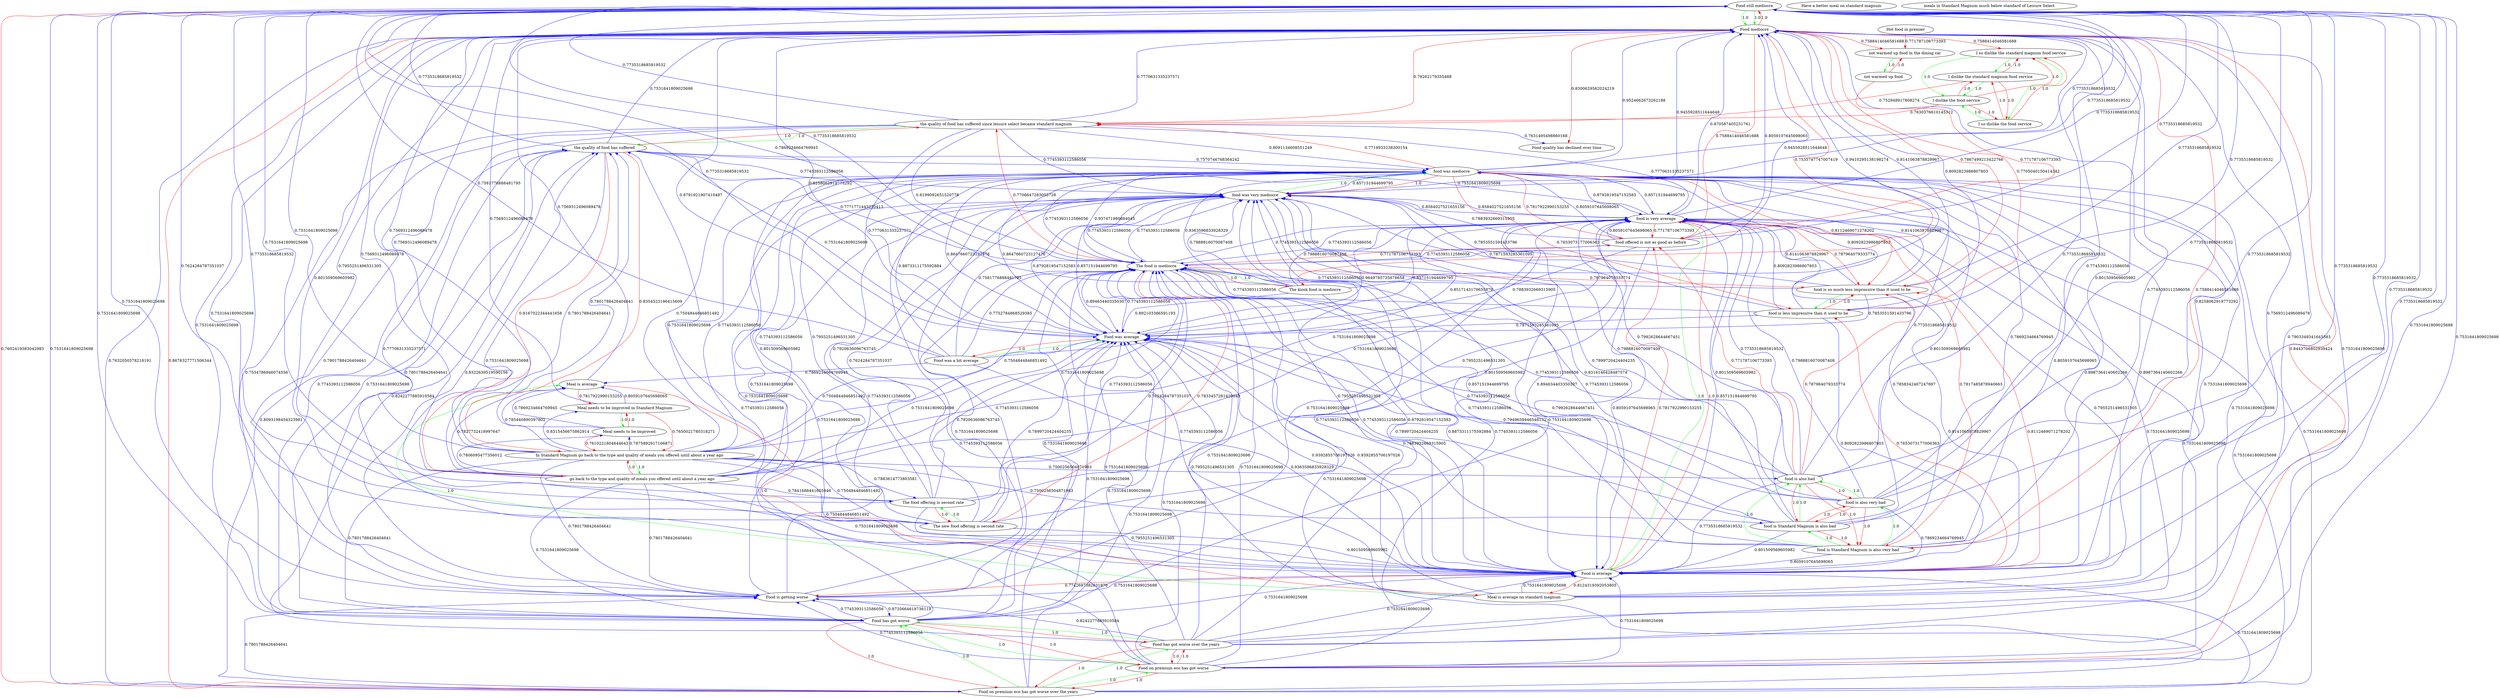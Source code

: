 digraph rawGraph {
"Food still mediocre";"Food mediocre";"Food quality has declined over time";"Food is average";"Food is getting worse";"Food on premium eco has got worse over the years";"Food on premium eco has got worse";"Food has got worse";"Food has got worse over the years";"Food was a bit average";"Food was average";"Have a better meal on standard magnum";"Hot food in premier";"I so dislike the standard magnum food service";"I dislike the standard magnum food service";"I dislike the food service";"I so dislike the food service";"In Standard Magnum go back to the type and quality of meals you offered until about a year ago";"go back to the type and quality of meals you offered until about a year ago";"Meal is average on standard magnum";"Meal is average";"Meal needs to be improved in Standard Magnum";"Meal needs to be improved";"The kiosk food is mediocre";"The food is mediocre";"The new food offering is second rate";"The food offering is second rate";"food is Standard Magnum is also very bad";"food is Standard Magnum is also bad";"food is also bad";"food is also very bad";"food is so much less impressive than it used to be";"food is less impressive than it used to be";"food is very average";"food offered is not as good as before";"food was very mediocre";"food was mediocre";"meals in Standard Magnum much below standard of Leisure Select";"not warmed up food in the dining car";"not warmed up food";"the quality of food has suffered since leisure select became standard magnum";"the quality of food has suffered";"Food still mediocre" -> "Food mediocre" [label=1.0] [color=green]
"Food still mediocre" -> "Food mediocre" [label=1.0] [color=green]
"Food mediocre" -> "Food still mediocre" [label=1.0] [color=red]
"Food mediocre" -> "Food quality has declined over time" [label=0.8300629562024219] [color=red]
"Food is average" -> "Food mediocre" [label=0.8258062919773292] [color=blue]
"Food is average" -> "Food is getting worse" [label=0.7742697382631976] [color=red]
"Food on premium eco has got worse over the years" -> "Food on premium eco has got worse" [label=1.0] [color=green]
"Food on premium eco has got worse" -> "Food has got worse" [label=1.0] [color=green]
"Food on premium eco has got worse over the years" -> "Food has got worse over the years" [label=1.0] [color=green]
"Food has got worse over the years" -> "Food has got worse" [label=1.0] [color=green]
"Food on premium eco has got worse over the years" -> "Food has got worse" [label=1.0] [color=green]
"Food on premium eco has got worse" -> "Food on premium eco has got worse over the years" [label=1.0] [color=red]
"Food on premium eco has got worse" -> "Food has got worse over the years" [label=1.0] [color=red]
"Food has got worse" -> "Food on premium eco has got worse over the years" [label=1.0] [color=red]
"Food has got worse" -> "Food on premium eco has got worse" [label=1.0] [color=red]
"Food has got worse" -> "Food has got worse over the years" [label=1.0] [color=red]
"Food has got worse over the years" -> "Food on premium eco has got worse over the years" [label=1.0] [color=red]
"Food has got worse over the years" -> "Food on premium eco has got worse" [label=1.0] [color=red]
"Food still mediocre" -> "Food on premium eco has got worse over the years" [label=0.7602419383042983] [color=red]
"Food mediocre" -> "Food on premium eco has got worse over the years" [label=0.8676327771506344] [color=red]
"Food mediocre" -> "Food on premium eco has got worse" [label=0.8443706802939424] [color=red]
"Food is getting worse" -> "Food has got worse" [label=0.8735664618736119] [color=blue]
"Food on premium eco has got worse over the years" -> "Food mediocre" [label=0.7632050578218191] [color=blue]
"Food has got worse" -> "Food is getting worse" [label=0.7745393112586056] [color=blue]
"Food has got worse over the years" -> "Food mediocre" [label=0.7903349341643383] [color=blue]
"Food has got worse over the years" -> "Food is getting worse" [label=0.8242277885910584] [color=blue]
"Food was a bit average" -> "Food was average" [label=1.0] [color=green]
"Food was average" -> "Food was a bit average" [label=1.0] [color=red]
"Food is average" -> "Food was average" [label=0.9392855706197026] [color=blue]
"Food was a bit average" -> "Food mediocre" [label=0.8791921907410487] [color=blue]
"Food was a bit average" -> "Food is average" [label=0.9363596833928329] [color=blue]
"Food was average" -> "Food mediocre" [label=0.8258062919773292] [color=blue]
"Food was average" -> "Food is average" [label=0.9392855706197026] [color=blue]
"I so dislike the standard magnum food service" -> "I dislike the standard magnum food service" [label=1.0] [color=green]
"I dislike the standard magnum food service" -> "I dislike the food service" [label=1.0] [color=green]
"I so dislike the standard magnum food service" -> "I so dislike the food service" [label=1.0] [color=green]
"I so dislike the food service" -> "I dislike the food service" [label=1.0] [color=green]
"I so dislike the standard magnum food service" -> "I dislike the food service" [label=1.0] [color=green]
"I dislike the standard magnum food service" -> "I so dislike the standard magnum food service" [label=1.0] [color=red]
"I dislike the standard magnum food service" -> "I so dislike the food service" [label=1.0] [color=red]
"I dislike the food service" -> "I so dislike the standard magnum food service" [label=1.0] [color=red]
"I dislike the food service" -> "I dislike the standard magnum food service" [label=1.0] [color=red]
"I dislike the food service" -> "I so dislike the food service" [label=1.0] [color=red]
"I so dislike the food service" -> "I so dislike the standard magnum food service" [label=1.0] [color=red]
"I so dislike the food service" -> "I dislike the standard magnum food service" [label=1.0] [color=red]
"Food mediocre" -> "I so dislike the standard magnum food service" [label=0.7588414046581688] [color=red]
"In Standard Magnum go back to the type and quality of meals you offered until about a year ago" -> "go back to the type and quality of meals you offered until about a year ago" [label=1.0] [color=green]
"go back to the type and quality of meals you offered until about a year ago" -> "In Standard Magnum go back to the type and quality of meals you offered until about a year ago" [label=1.0] [color=red]
"In Standard Magnum go back to the type and quality of meals you offered until about a year ago" -> "Food is getting worse" [label=0.7801788426404641] [color=blue]
"go back to the type and quality of meals you offered until about a year ago" -> "Food is getting worse" [label=0.7801788426404641] [color=blue]
"Meal is average on standard magnum" -> "Meal is average" [label=1.0] [color=green]
"Meal is average" -> "Meal is average on standard magnum" [label=1.0] [color=red]
"Food is average" -> "Meal is average on standard magnum" [label=0.8124319392053805] [color=red]
"Food was a bit average" -> "Meal is average" [label=0.7869234664769945] [color=blue]
"In Standard Magnum go back to the type and quality of meals you offered until about a year ago" -> "Meal is average" [label=0.785440890397802] [color=blue]
"go back to the type and quality of meals you offered until about a year ago" -> "Meal is average" [label=0.7827732418997647] [color=blue]
"Meal is average on standard magnum" -> "Food mediocre" [label=0.7569312496089478] [color=blue]
"Meal is average on standard magnum" -> "Food was average" [label=0.7955251496531305] [color=blue]
"Meal is average" -> "Food mediocre" [label=0.7569312496089478] [color=blue]
"Meal needs to be improved in Standard Magnum" -> "Meal needs to be improved" [label=1.0] [color=green]
"Meal needs to be improved" -> "Meal needs to be improved in Standard Magnum" [label=1.0] [color=red]
"In Standard Magnum go back to the type and quality of meals you offered until about a year ago" -> "Meal needs to be improved in Standard Magnum" [label=0.8315456675862914] [color=blue]
"In Standard Magnum go back to the type and quality of meals you offered until about a year ago" -> "Meal needs to be improved" [label=0.7875892917166871] [color=blue]
"go back to the type and quality of meals you offered until about a year ago" -> "Meal needs to be improved" [label=0.7806095477356012] [color=blue]
"Meal is average" -> "Meal needs to be improved in Standard Magnum" [label=0.7817922990153255] [color=red]
"Meal needs to be improved in Standard Magnum" -> "In Standard Magnum go back to the type and quality of meals you offered until about a year ago" [label=0.7650021780318271] [color=red]
"Meal needs to be improved in Standard Magnum" -> "Meal is average" [label=0.8059107645698065] [color=blue]
"Meal needs to be improved" -> "In Standard Magnum go back to the type and quality of meals you offered until about a year ago" [label=0.7610221804644643] [color=red]
"Meal needs to be improved" -> "Meal is average" [label=0.7869234664769945] [color=blue]
"The kiosk food is mediocre" -> "The food is mediocre" [label=1.0] [color=green]
"The food is mediocre" -> "The kiosk food is mediocre" [label=1.0] [color=red]
"Food mediocre" -> "The kiosk food is mediocre" [label=0.7535747747007419] [color=red]
"Food was a bit average" -> "The food is mediocre" [label=0.7752784868529385] [color=blue]
"The kiosk food is mediocre" -> "Food still mediocre" [label=0.7869234664769945] [color=blue]
"The kiosk food is mediocre" -> "Food mediocre" [label=0.9410295138198274] [color=blue]
"The kiosk food is mediocre" -> "Food is average" [label=0.8873311175592884] [color=blue]
"The kiosk food is mediocre" -> "Food was average" [label=0.892103386591193] [color=blue]
"The food is mediocre" -> "Food still mediocre" [label=0.7735318685819532] [color=blue]
"The food is mediocre" -> "Food mediocre" [label=0.9455928511644648] [color=blue]
"The food is mediocre" -> "Food is average" [label=0.8792819547152583] [color=blue]
"The food is mediocre" -> "Food was average" [label=0.894634403350307] [color=blue]
"The new food offering is second rate" -> "The food offering is second rate" [label=1.0] [color=green]
"The food offering is second rate" -> "The new food offering is second rate" [label=1.0] [color=red]
"In Standard Magnum go back to the type and quality of meals you offered until about a year ago" -> "The new food offering is second rate" [label=0.7504844846851492] [color=blue]
"In Standard Magnum go back to the type and quality of meals you offered until about a year ago" -> "The food offering is second rate" [label=0.7883614773803581] [color=blue]
"go back to the type and quality of meals you offered until about a year ago" -> "The food offering is second rate" [label=0.7841688441655946] [color=blue]
"The food is mediocre" -> "The new food offering is second rate" [label=0.7833457281420049] [color=red]
"The new food offering is second rate" -> "Food is average" [label=0.801509569605982] [color=blue]
"The new food offering is second rate" -> "Food was average" [label=0.7899720424404235] [color=blue]
"The new food offering is second rate" -> "The food is mediocre" [label=0.7624284787351037] [color=blue]
"The food offering is second rate" -> "Food is average" [label=0.7955251496531305] [color=blue]
"The food offering is second rate" -> "Food was average" [label=0.7920636096763745] [color=blue]
"food is Standard Magnum is also very bad" -> "food is Standard Magnum is also bad" [label=1.0] [color=green]
"food is Standard Magnum is also bad" -> "food is also bad" [label=1.0] [color=green]
"food is Standard Magnum is also very bad" -> "food is also very bad" [label=1.0] [color=green]
"food is also very bad" -> "food is also bad" [label=1.0] [color=green]
"food is Standard Magnum is also very bad" -> "food is also bad" [label=1.0] [color=green]
"food is Standard Magnum is also bad" -> "food is Standard Magnum is also very bad" [label=1.0] [color=red]
"food is Standard Magnum is also bad" -> "food is also very bad" [label=1.0] [color=red]
"food is also bad" -> "food is Standard Magnum is also very bad" [label=1.0] [color=red]
"food is also bad" -> "food is Standard Magnum is also bad" [label=1.0] [color=red]
"food is also bad" -> "food is also very bad" [label=1.0] [color=red]
"food is also very bad" -> "food is Standard Magnum is also very bad" [label=1.0] [color=red]
"food is also very bad" -> "food is Standard Magnum is also bad" [label=1.0] [color=red]
"Food mediocre" -> "food is Standard Magnum is also very bad" [label=0.7588414046581688] [color=red]
"In Standard Magnum go back to the type and quality of meals you offered until about a year ago" -> "food is Standard Magnum is also bad" [label=0.7500256504871983] [color=blue]
"food is Standard Magnum is also very bad" -> "Food is average" [label=0.8059107645698065] [color=blue]
"food is Standard Magnum is also very bad" -> "Food was average" [label=0.7883932669315905] [color=blue]
"food is Standard Magnum is also bad" -> "Food is average" [label=0.801509569605982] [color=blue]
"food is Standard Magnum is also bad" -> "Food was average" [label=0.7899720424404235] [color=blue]
"food is also bad" -> "Food is average" [label=0.7735318685819532] [color=blue]
"food is also bad" -> "Food was average" [label=0.7992628644667451] [color=blue]
"food is also very bad" -> "Food is average" [label=0.7869234664769945] [color=blue]
"food is also very bad" -> "Food was average" [label=0.7949659446548132] [color=blue]
"food is so much less impressive than it used to be" -> "food is less impressive than it used to be" [label=1.0] [color=green]
"food is less impressive than it used to be" -> "food is so much less impressive than it used to be" [label=1.0] [color=red]
"Food mediocre" -> "food is so much less impressive than it used to be" [label=0.7867499213422766] [color=red]
"Food mediocre" -> "food is less impressive than it used to be" [label=0.7705040150414242] [color=red]
"Food is average" -> "food is so much less impressive than it used to be" [label=0.8112469071278202] [color=red]
"Food is average" -> "food is less impressive than it used to be" [label=0.7653073177006363] [color=red]
"The food is mediocre" -> "food is so much less impressive than it used to be" [label=0.787964079333774] [color=red]
"food is also bad" -> "food is so much less impressive than it used to be" [label=0.787964079333774] [color=red]
"food is so much less impressive than it used to be" -> "Food is average" [label=0.8141063878829967] [color=blue]
"food is so much less impressive than it used to be" -> "Food was average" [label=0.7853551591433796] [color=blue]
"food is less impressive than it used to be" -> "Food is average" [label=0.8092823986807803] [color=blue]
"food is less impressive than it used to be" -> "Food was average" [label=0.7871593285361095] [color=blue]
"food is very average" -> "Food is average" [label=1.0] [color=green]
"Food is average" -> "food is very average" [label=1.0] [color=red]
"Food was a bit average" -> "food is very average" [label=0.8517143179655879] [color=blue]
"Food was average" -> "food is very average" [label=0.857151944699795] [color=blue]
"food is Standard Magnum is also very bad" -> "food is very average" [label=0.7858342467247897] [color=blue]
"food is very average" -> "Food mediocre" [label=0.870587405231761] [color=blue]
"food is very average" -> "Food was average" [label=0.9649785735678658] [color=blue]
"food is very average" -> "food is Standard Magnum is also very bad" [label=0.7817485878940663] [color=red]
"food is very average" -> "food is so much less impressive than it used to be" [label=0.787964079333774] [color=red]
"Food mediocre" -> "food offered is not as good as before" [label=0.7588414046581688] [color=red]
"Food is average" -> "food offered is not as good as before" [label=0.7817922990153255] [color=red]
"The food is mediocre" -> "food offered is not as good as before" [label=0.771787106773393] [color=red]
"food is also bad" -> "food offered is not as good as before" [label=0.771787106773393] [color=red]
"food is very average" -> "food offered is not as good as before" [label=0.771787106773393] [color=red]
"food offered is not as good as before" -> "Food is average" [label=0.8059107645698065] [color=blue]
"food offered is not as good as before" -> "Food was average" [label=0.7883932669315905] [color=blue]
"food was very mediocre" -> "food was mediocre" [label=1.0] [color=green]
"food was mediocre" -> "food was very mediocre" [label=1.0] [color=red]
"Food is average" -> "food was mediocre" [label=0.8987364140602266] [color=blue]
"Food was a bit average" -> "food was very mediocre" [label=0.7581776888481795] [color=blue]
"Food was a bit average" -> "food was mediocre" [label=0.8873311175592884] [color=blue]
"Food was average" -> "food was mediocre" [label=0.8647660723127476] [color=blue]
"Meal is average on standard magnum" -> "food was mediocre" [label=0.7531641809025698] [color=blue]
"The kiosk food is mediocre" -> "food was very mediocre" [label=0.7988816070087408] [color=blue]
"The kiosk food is mediocre" -> "food was mediocre" [label=0.9363596833928329] [color=blue]
"The food is mediocre" -> "food was very mediocre" [label=0.7745393112586056] [color=blue]
"The food is mediocre" -> "food was mediocre" [label=0.937471980884045] [color=blue]
"The new food offering is second rate" -> "food was mediocre" [label=0.801509569605982] [color=blue]
"The food offering is second rate" -> "food was mediocre" [label=0.7955251496531305] [color=blue]
"food is Standard Magnum is also very bad" -> "food was very mediocre" [label=0.8316146428487574] [color=blue]
"food is Standard Magnum is also very bad" -> "food was mediocre" [label=0.8059107645698065] [color=blue]
"food is Standard Magnum is also bad" -> "food was mediocre" [label=0.801509569605982] [color=blue]
"food is also bad" -> "food was mediocre" [label=0.7735318685819532] [color=blue]
"food is also very bad" -> "food was very mediocre" [label=0.7988816070087408] [color=blue]
"food is also very bad" -> "food was mediocre" [label=0.7869234664769945] [color=blue]
"food is so much less impressive than it used to be" -> "food was mediocre" [label=0.8141063878829967] [color=blue]
"food is less impressive than it used to be" -> "food was mediocre" [label=0.8092823986807803] [color=blue]
"food is very average" -> "food was very mediocre" [label=0.8584027521655156] [color=blue]
"food is very average" -> "food was mediocre" [label=0.8792819547152583] [color=blue]
"food offered is not as good as before" -> "food was mediocre" [label=0.8059107645698065] [color=blue]
"food was very mediocre" -> "Food still mediocre" [label=0.7735318685819532] [color=blue]
"food was very mediocre" -> "Food mediocre" [label=0.9455928511644648] [color=blue]
"food was very mediocre" -> "Food is average" [label=0.894634403350307] [color=blue]
"food was very mediocre" -> "Food was average" [label=0.8792819547152583] [color=blue]
"food was very mediocre" -> "The food is mediocre" [label=0.7745393112586056] [color=blue]
"food was very mediocre" -> "food is very average" [label=0.8584027521655156] [color=blue]
"food was mediocre" -> "Food mediocre" [label=0.9524662673262188] [color=blue]
"food was mediocre" -> "Food is average" [label=0.8987364140602266] [color=blue]
"food was mediocre" -> "Food was average" [label=0.8647660723127476] [color=blue]
"food was mediocre" -> "food is so much less impressive than it used to be" [label=0.8112469071278202] [color=red]
"food was mediocre" -> "food is less impressive than it used to be" [label=0.7653073177006363] [color=red]
"food was mediocre" -> "food offered is not as good as before" [label=0.7817922990153255] [color=red]
"not warmed up food in the dining car" -> "not warmed up food" [label=1.0] [color=green]
"not warmed up food" -> "not warmed up food in the dining car" [label=1.0] [color=red]
"Food mediocre" -> "not warmed up food in the dining car" [label=0.7588414046581688] [color=red]
"Hot food in premier" -> "not warmed up food in the dining car" [label=0.771787106773393] [color=red]
"not warmed up food" -> "food offered is not as good as before" [label=0.771787106773393] [color=red]
"the quality of food has suffered since leisure select became standard magnum" -> "the quality of food has suffered" [label=1.0] [color=green]
"the quality of food has suffered" -> "the quality of food has suffered since leisure select became standard magnum" [label=1.0] [color=red]
"Food mediocre" -> "the quality of food has suffered since leisure select became standard magnum" [label=0.79262179355488] [color=red]
"Food is getting worse" -> "the quality of food has suffered" [label=0.8322639519590156] [color=blue]
"Food on premium eco has got worse over the years" -> "the quality of food has suffered" [label=0.8093198454323981] [color=blue]
"I dislike the standard magnum food service" -> "the quality of food has suffered since leisure select became standard magnum" [label=0.752948917808274] [color=red]
"I dislike the food service" -> "the quality of food has suffered since leisure select became standard magnum" [label=0.7630376610145312] [color=red]
"The food is mediocre" -> "the quality of food has suffered since leisure select became standard magnum" [label=0.7706647283055728] [color=red]
"food was mediocre" -> "the quality of food has suffered since leisure select became standard magnum" [label=0.7719933238300154] [color=red]
"the quality of food has suffered since leisure select became standard magnum" -> "Food quality has declined over time" [label=0.7631495498860168] [color=blue]
"the quality of food has suffered since leisure select became standard magnum" -> "Food is average" [label=0.7770631335237571] [color=blue]
"the quality of food has suffered since leisure select became standard magnum" -> "Food is getting worse" [label=0.7801788426404641] [color=blue]
"the quality of food has suffered since leisure select became standard magnum" -> "Food has got worse" [label=0.7534786946074556] [color=blue]
"the quality of food has suffered since leisure select became standard magnum" -> "Food was average" [label=0.7770631335237571] [color=blue]
"the quality of food has suffered since leisure select became standard magnum" -> "The food is mediocre" [label=0.8199092651520778] [color=blue]
"the quality of food has suffered since leisure select became standard magnum" -> "food was mediocre" [label=0.8091134608551249] [color=blue]
"the quality of food has suffered" -> "Food is average" [label=0.7531641809025698] [color=blue]
"the quality of food has suffered" -> "Food is getting worse" [label=0.7801788426404641] [color=blue]
"the quality of food has suffered" -> "Food was average" [label=0.7531641809025698] [color=blue]
"the quality of food has suffered" -> "In Standard Magnum go back to the type and quality of meals you offered until about a year ago" [label=0.8354523196415609] [color=red]
"the quality of food has suffered" -> "go back to the type and quality of meals you offered until about a year ago" [label=0.8167022344441658] [color=red]
"the quality of food has suffered" -> "The food is mediocre" [label=0.7771771443230413] [color=blue]
"the quality of food has suffered" -> "food was mediocre" [label=0.7570746768364242] [color=blue]
"Food is average" -> "food is very average" [label=0.857151944699795] [color=blue]
"Food is getting worse" -> "Food is average" [label=0.7531641809025698] [color=blue]
"Food is getting worse" -> "The food is mediocre" [label=0.7531641809025698] [color=blue]
"Food is getting worse" -> "Food was average" [label=0.7531641809025698] [color=blue]
"Food is getting worse" -> "food was mediocre" [label=0.7531641809025698] [color=blue]
"Food on premium eco has got worse over the years" -> "Food is average" [label=0.7531641809025698] [color=blue]
"Food on premium eco has got worse over the years" -> "Food is getting worse" [label=0.7801788426404641] [color=blue]
"Food on premium eco has got worse over the years" -> "The food is mediocre" [label=0.7531641809025698] [color=blue]
"Food on premium eco has got worse over the years" -> "Food was average" [label=0.7531641809025698] [color=blue]
"Food on premium eco has got worse over the years" -> "food was mediocre" [label=0.7531641809025698] [color=blue]
"Food on premium eco has got worse" -> "Food is getting worse" [label=0.7745393112586056] [color=blue]
"Food has got worse" -> "the quality of food has suffered" [label=0.7745393112586056] [color=blue]
"Food has got worse" -> "Food is average" [label=0.7531641809025698] [color=blue]
"Food has got worse" -> "The food is mediocre" [label=0.7531641809025698] [color=blue]
"Food has got worse" -> "Food was average" [label=0.7531641809025698] [color=blue]
"Food has got worse" -> "food was mediocre" [label=0.7531641809025698] [color=blue]
"Food has got worse over the years" -> "the quality of food has suffered" [label=0.8242277885910584] [color=blue]
"Food has got worse over the years" -> "Food is average" [label=0.7531641809025698] [color=blue]
"Food has got worse over the years" -> "The food is mediocre" [label=0.7531641809025698] [color=blue]
"Food has got worse over the years" -> "Food was average" [label=0.7531641809025698] [color=blue]
"Food has got worse over the years" -> "food was mediocre" [label=0.7531641809025698] [color=blue]
"Food was a bit average" -> "Food still mediocre" [label=0.7581776888481795] [color=blue]
"Food was average" -> "food was very mediocre" [label=0.857151944699795] [color=blue]
"In Standard Magnum go back to the type and quality of meals you offered until about a year ago" -> "the quality of food has suffered" [label=0.7801788426404641] [color=blue]
"In Standard Magnum go back to the type and quality of meals you offered until about a year ago" -> "Food is average" [label=0.7504844846851492] [color=blue]
"In Standard Magnum go back to the type and quality of meals you offered until about a year ago" -> "Food has got worse" [label=0.7801788426404641] [color=blue]
"In Standard Magnum go back to the type and quality of meals you offered until about a year ago" -> "The food is mediocre" [label=0.7504844846851492] [color=blue]
"In Standard Magnum go back to the type and quality of meals you offered until about a year ago" -> "food is also bad" [label=0.7500256504871983] [color=blue]
"In Standard Magnum go back to the type and quality of meals you offered until about a year ago" -> "Food was average" [label=0.7504844846851492] [color=blue]
"In Standard Magnum go back to the type and quality of meals you offered until about a year ago" -> "food was mediocre" [label=0.7504844846851492] [color=blue]
"In Standard Magnum go back to the type and quality of meals you offered until about a year ago" -> "Food mediocre" [label=0.7569312496089478] [color=blue]
"go back to the type and quality of meals you offered until about a year ago" -> "the quality of food has suffered" [label=0.7801788426404641] [color=blue]
"go back to the type and quality of meals you offered until about a year ago" -> "Food is average" [label=0.7531641809025698] [color=blue]
"go back to the type and quality of meals you offered until about a year ago" -> "Food has got worse" [label=0.7531641809025698] [color=blue]
"go back to the type and quality of meals you offered until about a year ago" -> "The food is mediocre" [label=0.7531641809025698] [color=blue]
"go back to the type and quality of meals you offered until about a year ago" -> "Food was average" [label=0.7531641809025698] [color=blue]
"go back to the type and quality of meals you offered until about a year ago" -> "food was mediocre" [label=0.7531641809025698] [color=blue]
"go back to the type and quality of meals you offered until about a year ago" -> "Food mediocre" [label=0.7569312496089478] [color=blue]
"Meal is average on standard magnum" -> "food was very mediocre" [label=0.7955251496531305] [color=blue]
"Meal is average on standard magnum" -> "food is very average" [label=0.7955251496531305] [color=blue]
"Meal is average on standard magnum" -> "Food is average" [label=0.7531641809025698] [color=blue]
"Meal needs to be improved in Standard Magnum" -> "Food mediocre" [label=0.7569312496089478] [color=blue]
"Meal needs to be improved" -> "Food mediocre" [label=0.7569312496089478] [color=blue]
"The kiosk food is mediocre" -> "food is very average" [label=0.7988816070087408] [color=blue]
"The food is mediocre" -> "food is very average" [label=0.7745393112586056] [color=blue]
"The new food offering is second rate" -> "food was very mediocre" [label=0.7624284787351037] [color=blue]
"The new food offering is second rate" -> "food is very average" [label=0.801509569605982] [color=blue]
"The new food offering is second rate" -> "Food still mediocre" [label=0.7624284787351037] [color=blue]
"The new food offering is second rate" -> "Food mediocre" [label=0.801509569605982] [color=blue]
"The food offering is second rate" -> "food was very mediocre" [label=0.7920636096763745] [color=blue]
"The food offering is second rate" -> "food is very average" [label=0.7955251496531305] [color=blue]
"The food offering is second rate" -> "Food mediocre" [label=0.7955251496531305] [color=blue]
"food is Standard Magnum is also very bad" -> "The food is mediocre" [label=0.7745393112586056] [color=blue]
"food is Standard Magnum is also very bad" -> "Food still mediocre" [label=0.7735318685819532] [color=blue]
"food is Standard Magnum is also very bad" -> "Food mediocre" [label=0.7745393112586056] [color=blue]
"food is Standard Magnum is also bad" -> "food was very mediocre" [label=0.7899720424404235] [color=blue]
"food is Standard Magnum is also bad" -> "food is very average" [label=0.801509569605982] [color=blue]
"food is Standard Magnum is also bad" -> "Food mediocre" [label=0.801509569605982] [color=blue]
"food is also bad" -> "food was very mediocre" [label=0.7992628644667451] [color=blue]
"food is also bad" -> "food is very average" [label=0.7735318685819532] [color=blue]
"food is also bad" -> "Food mediocre" [label=0.7735318685819532] [color=blue]
"food is also very bad" -> "food is very average" [label=0.7988816070087408] [color=blue]
"food is also very bad" -> "The food is mediocre" [label=0.7745393112586056] [color=blue]
"food is also very bad" -> "Food still mediocre" [label=0.7735318685819532] [color=blue]
"food is also very bad" -> "Food mediocre" [label=0.7745393112586056] [color=blue]
"food is so much less impressive than it used to be" -> "food was very mediocre" [label=0.7853551591433796] [color=blue]
"food is so much less impressive than it used to be" -> "food is very average" [label=0.8141063878829967] [color=blue]
"food is so much less impressive than it used to be" -> "Food mediocre" [label=0.8141063878829967] [color=blue]
"food is less impressive than it used to be" -> "food was very mediocre" [label=0.7871593285361095] [color=blue]
"food is less impressive than it used to be" -> "food is very average" [label=0.8092823986807803] [color=blue]
"food is less impressive than it used to be" -> "Food mediocre" [label=0.8092823986807803] [color=blue]
"food is very average" -> "The food is mediocre" [label=0.7745393112586056] [color=blue]
"food is very average" -> "Food still mediocre" [label=0.7735318685819532] [color=blue]
"food offered is not as good as before" -> "food was very mediocre" [label=0.7883932669315905] [color=blue]
"food offered is not as good as before" -> "food is very average" [label=0.8059107645698065] [color=blue]
"food offered is not as good as before" -> "Food mediocre" [label=0.8059107645698065] [color=blue]
"food was mediocre" -> "food was very mediocre" [label=0.857151944699795] [color=blue]
"food was mediocre" -> "food is very average" [label=0.857151944699795] [color=blue]
"the quality of food has suffered since leisure select became standard magnum" -> "food was very mediocre" [label=0.7745393112586056] [color=blue]
"the quality of food has suffered since leisure select became standard magnum" -> "food is very average" [label=0.7770631335237571] [color=blue]
"the quality of food has suffered since leisure select became standard magnum" -> "Food still mediocre" [label=0.7735318685819532] [color=blue]
"the quality of food has suffered since leisure select became standard magnum" -> "Food mediocre" [label=0.7770631335237571] [color=blue]
"the quality of food has suffered" -> "food was very mediocre" [label=0.7745393112586056] [color=blue]
"the quality of food has suffered" -> "food is very average" [label=0.7531641809025698] [color=blue]
"the quality of food has suffered" -> "Food has got worse" [label=0.7531641809025698] [color=blue]
"the quality of food has suffered" -> "Food still mediocre" [label=0.7735318685819532] [color=blue]
"the quality of food has suffered" -> "Food mediocre" [label=0.7531641809025698] [color=blue]
"Food is average" -> "food was very mediocre" [label=0.857151944699795] [color=blue]
"Food is average" -> "The food is mediocre" [label=0.7745393112586056] [color=blue]
"Food is average" -> "Food still mediocre" [label=0.7735318685819532] [color=blue]
"Food is getting worse" -> "food was very mediocre" [label=0.7745393112586056] [color=blue]
"Food is getting worse" -> "food is very average" [label=0.7531641809025698] [color=blue]
"Food is getting worse" -> "Food still mediocre" [label=0.7531641809025698] [color=blue]
"Food is getting worse" -> "Food mediocre" [label=0.7531641809025698] [color=blue]
"Food on premium eco has got worse over the years" -> "food was very mediocre" [label=0.7745393112586056] [color=blue]
"Food on premium eco has got worse over the years" -> "food is very average" [label=0.7531641809025698] [color=blue]
"Food on premium eco has got worse over the years" -> "Food still mediocre" [label=0.7531641809025698] [color=blue]
"Food on premium eco has got worse" -> "the quality of food has suffered" [label=0.7745393112586056] [color=blue]
"Food on premium eco has got worse" -> "food was very mediocre" [label=0.7745393112586056] [color=blue]
"Food on premium eco has got worse" -> "food is very average" [label=0.7531641809025698] [color=blue]
"Food on premium eco has got worse" -> "Food is average" [label=0.7531641809025698] [color=blue]
"Food on premium eco has got worse" -> "The food is mediocre" [label=0.7531641809025698] [color=blue]
"Food on premium eco has got worse" -> "Food was average" [label=0.7531641809025698] [color=blue]
"Food on premium eco has got worse" -> "food was mediocre" [label=0.7531641809025698] [color=blue]
"Food on premium eco has got worse" -> "Food still mediocre" [label=0.7531641809025698] [color=blue]
"Food on premium eco has got worse" -> "Food mediocre" [label=0.7531641809025698] [color=blue]
"Food has got worse" -> "food was very mediocre" [label=0.7745393112586056] [color=blue]
"Food has got worse" -> "food is very average" [label=0.7531641809025698] [color=blue]
"Food has got worse" -> "Food still mediocre" [label=0.7531641809025698] [color=blue]
"Food has got worse" -> "Food mediocre" [label=0.7531641809025698] [color=blue]
"Food has got worse over the years" -> "food was very mediocre" [label=0.7745393112586056] [color=blue]
"Food has got worse over the years" -> "food is very average" [label=0.7531641809025698] [color=blue]
"Food has got worse over the years" -> "Food still mediocre" [label=0.7531641809025698] [color=blue]
"Food was average" -> "The food is mediocre" [label=0.7745393112586056] [color=blue]
"Food was average" -> "Food still mediocre" [label=0.7735318685819532] [color=blue]
"In Standard Magnum go back to the type and quality of meals you offered until about a year ago" -> "food was very mediocre" [label=0.7745393112586056] [color=blue]
"In Standard Magnum go back to the type and quality of meals you offered until about a year ago" -> "food is very average" [label=0.7531641809025698] [color=blue]
"In Standard Magnum go back to the type and quality of meals you offered until about a year ago" -> "Food still mediocre" [label=0.7531641809025698] [color=blue]
"go back to the type and quality of meals you offered until about a year ago" -> "food was very mediocre" [label=0.7745393112586056] [color=blue]
"go back to the type and quality of meals you offered until about a year ago" -> "food is very average" [label=0.7531641809025698] [color=blue]
"go back to the type and quality of meals you offered until about a year ago" -> "Food still mediocre" [label=0.7531641809025698] [color=blue]
"Meal is average on standard magnum" -> "The food is mediocre" [label=0.7745393112586056] [color=blue]
"Meal is average on standard magnum" -> "Food still mediocre" [label=0.7735318685819532] [color=blue]
"The food offering is second rate" -> "The food is mediocre" [label=0.7745393112586056] [color=blue]
"The food offering is second rate" -> "Food still mediocre" [label=0.7735318685819532] [color=blue]
"food is Standard Magnum is also bad" -> "The food is mediocre" [label=0.7745393112586056] [color=blue]
"food is Standard Magnum is also bad" -> "Food still mediocre" [label=0.7735318685819532] [color=blue]
"food is also bad" -> "The food is mediocre" [label=0.7745393112586056] [color=blue]
"food is also bad" -> "Food still mediocre" [label=0.7735318685819532] [color=blue]
"food is so much less impressive than it used to be" -> "The food is mediocre" [label=0.7745393112586056] [color=blue]
"food is so much less impressive than it used to be" -> "Food still mediocre" [label=0.7735318685819532] [color=blue]
"food is less impressive than it used to be" -> "The food is mediocre" [label=0.7745393112586056] [color=blue]
"food is less impressive than it used to be" -> "Food still mediocre" [label=0.7735318685819532] [color=blue]
"food offered is not as good as before" -> "The food is mediocre" [label=0.7745393112586056] [color=blue]
"food offered is not as good as before" -> "Food still mediocre" [label=0.7735318685819532] [color=blue]
"food was mediocre" -> "The food is mediocre" [label=0.7745393112586056] [color=blue]
"food was mediocre" -> "Food still mediocre" [label=0.7735318685819532] [color=blue]
}